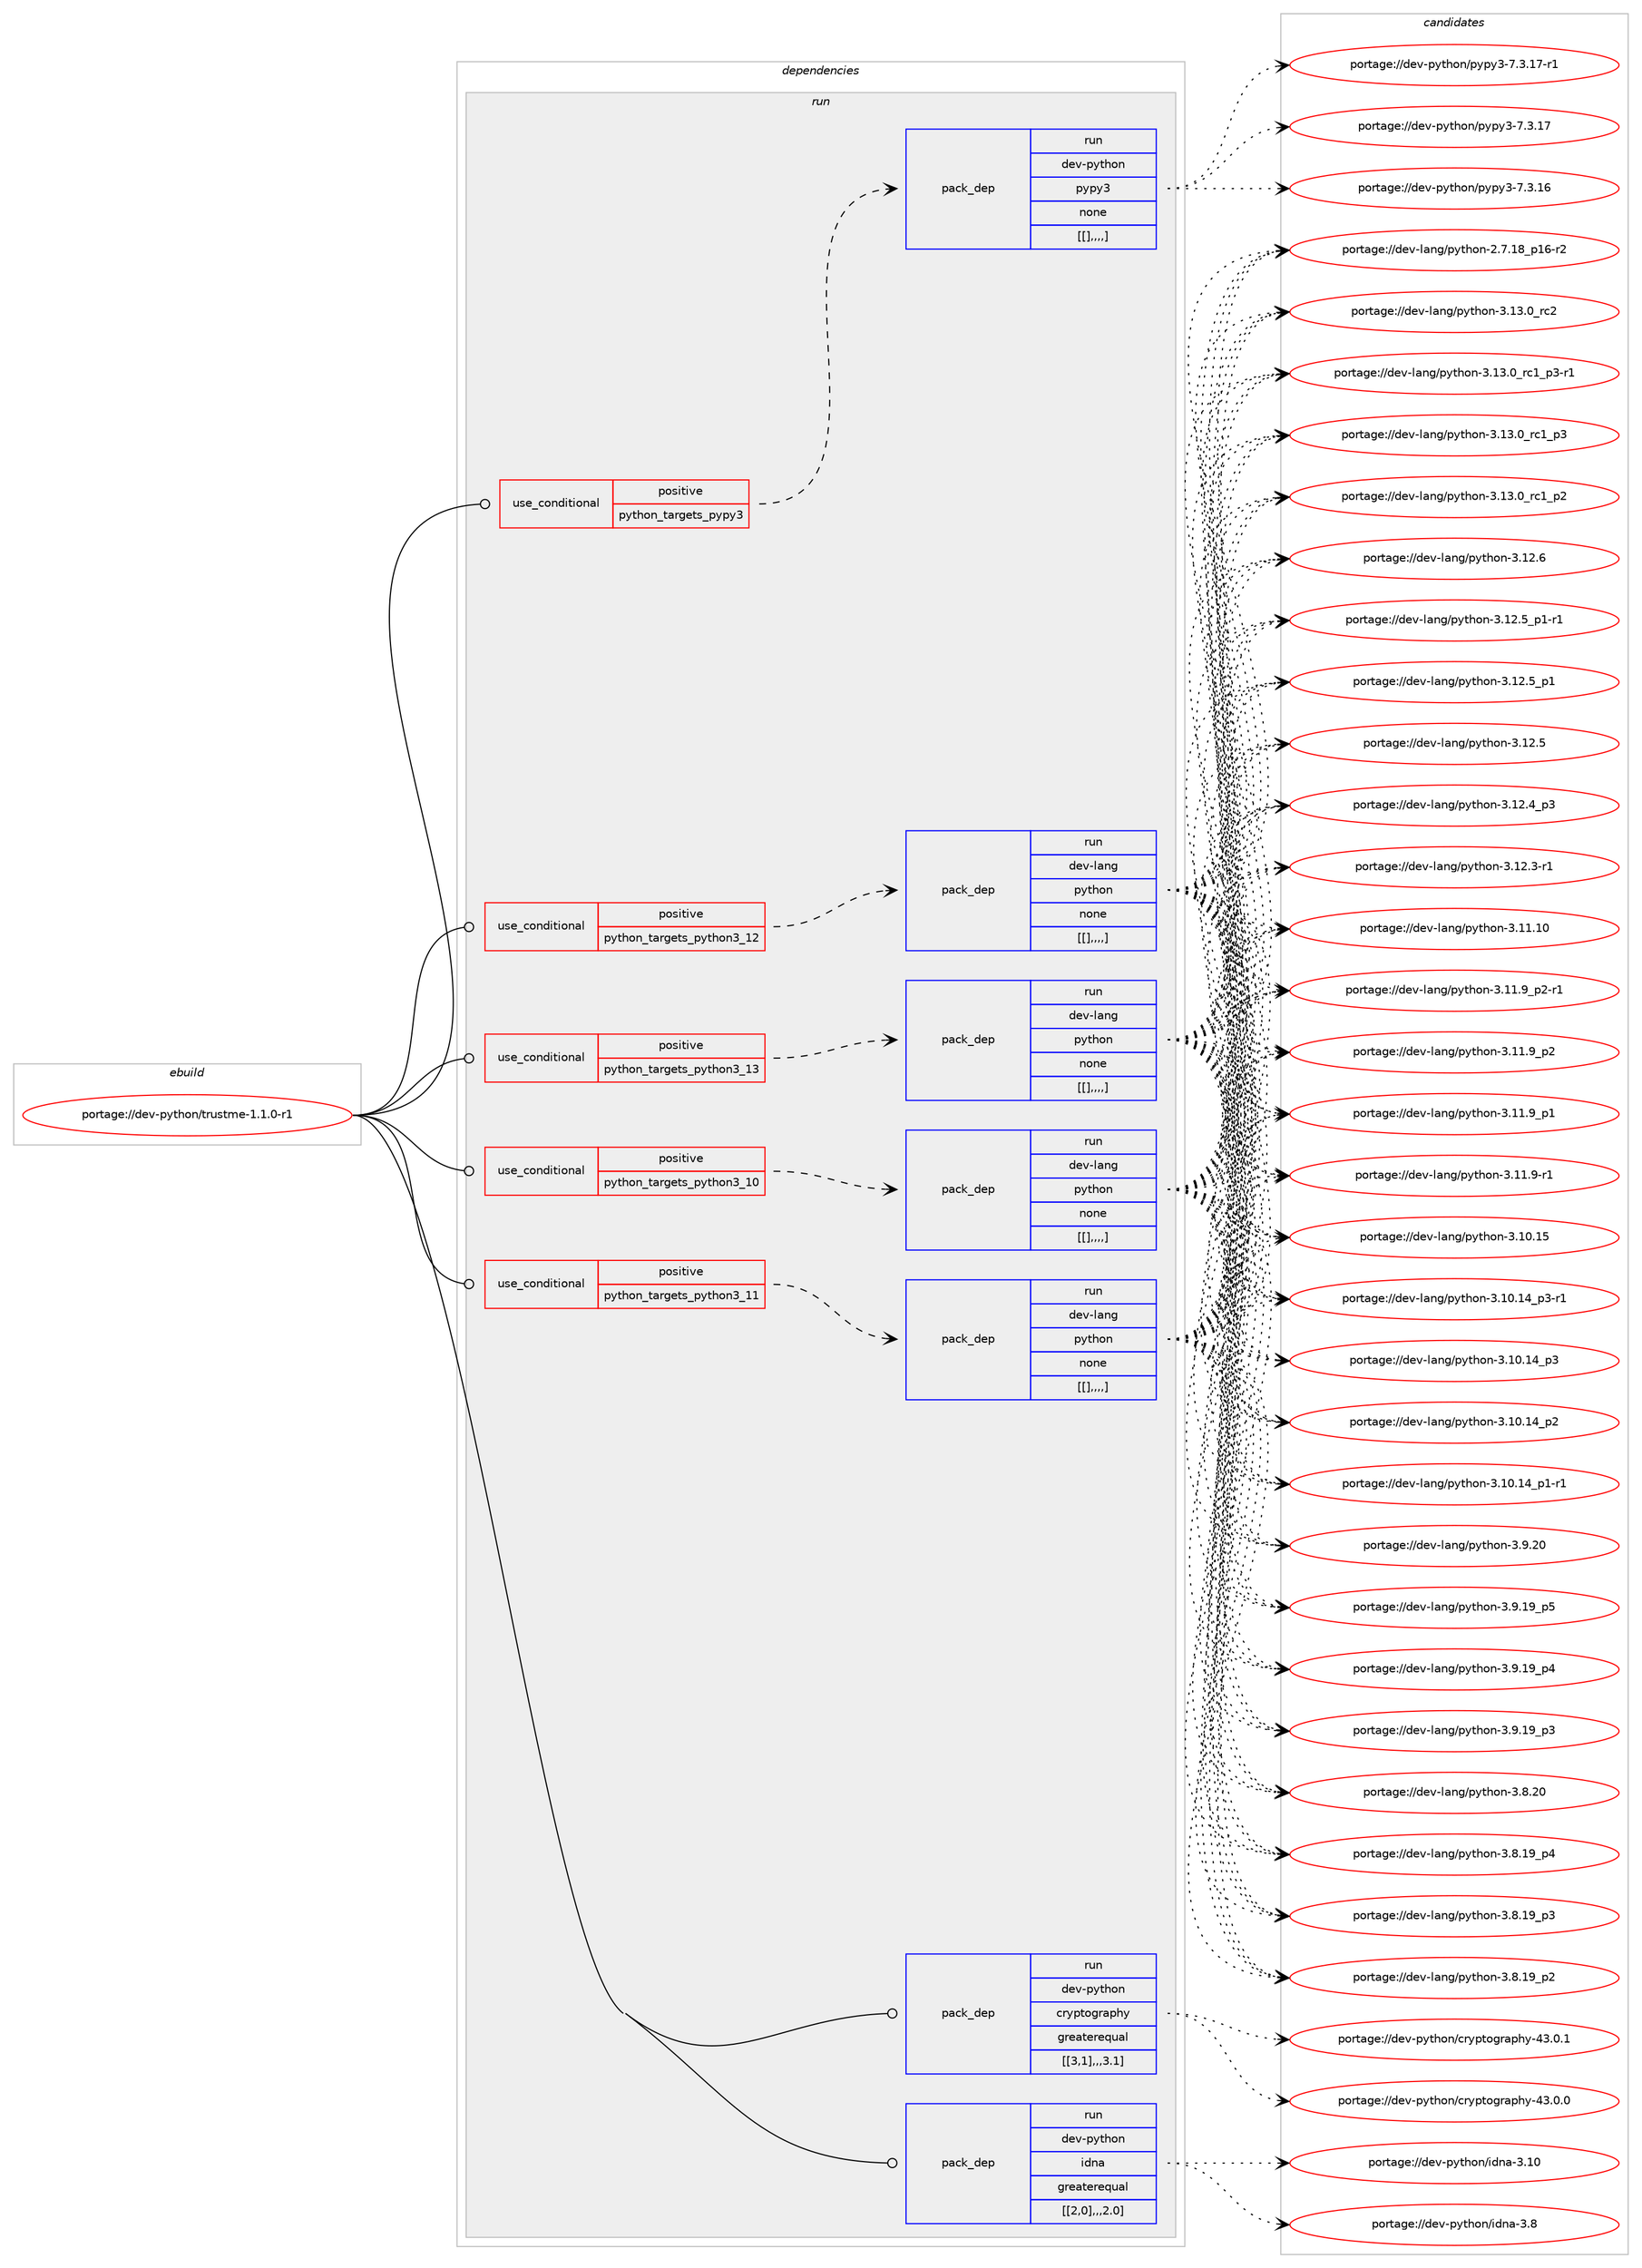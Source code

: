 digraph prolog {

# *************
# Graph options
# *************

newrank=true;
concentrate=true;
compound=true;
graph [rankdir=LR,fontname=Helvetica,fontsize=10,ranksep=1.5];#, ranksep=2.5, nodesep=0.2];
edge  [arrowhead=vee];
node  [fontname=Helvetica,fontsize=10];

# **********
# The ebuild
# **********

subgraph cluster_leftcol {
color=gray;
label=<<i>ebuild</i>>;
id [label="portage://dev-python/trustme-1.1.0-r1", color=red, width=4, href="../dev-python/trustme-1.1.0-r1.svg"];
}

# ****************
# The dependencies
# ****************

subgraph cluster_midcol {
color=gray;
label=<<i>dependencies</i>>;
subgraph cluster_compile {
fillcolor="#eeeeee";
style=filled;
label=<<i>compile</i>>;
}
subgraph cluster_compileandrun {
fillcolor="#eeeeee";
style=filled;
label=<<i>compile and run</i>>;
}
subgraph cluster_run {
fillcolor="#eeeeee";
style=filled;
label=<<i>run</i>>;
subgraph cond41754 {
dependency168496 [label=<<TABLE BORDER="0" CELLBORDER="1" CELLSPACING="0" CELLPADDING="4"><TR><TD ROWSPAN="3" CELLPADDING="10">use_conditional</TD></TR><TR><TD>positive</TD></TR><TR><TD>python_targets_pypy3</TD></TR></TABLE>>, shape=none, color=red];
subgraph pack125476 {
dependency168497 [label=<<TABLE BORDER="0" CELLBORDER="1" CELLSPACING="0" CELLPADDING="4" WIDTH="220"><TR><TD ROWSPAN="6" CELLPADDING="30">pack_dep</TD></TR><TR><TD WIDTH="110">run</TD></TR><TR><TD>dev-python</TD></TR><TR><TD>pypy3</TD></TR><TR><TD>none</TD></TR><TR><TD>[[],,,,]</TD></TR></TABLE>>, shape=none, color=blue];
}
dependency168496:e -> dependency168497:w [weight=20,style="dashed",arrowhead="vee"];
}
id:e -> dependency168496:w [weight=20,style="solid",arrowhead="odot"];
subgraph cond41755 {
dependency168498 [label=<<TABLE BORDER="0" CELLBORDER="1" CELLSPACING="0" CELLPADDING="4"><TR><TD ROWSPAN="3" CELLPADDING="10">use_conditional</TD></TR><TR><TD>positive</TD></TR><TR><TD>python_targets_python3_10</TD></TR></TABLE>>, shape=none, color=red];
subgraph pack125477 {
dependency168499 [label=<<TABLE BORDER="0" CELLBORDER="1" CELLSPACING="0" CELLPADDING="4" WIDTH="220"><TR><TD ROWSPAN="6" CELLPADDING="30">pack_dep</TD></TR><TR><TD WIDTH="110">run</TD></TR><TR><TD>dev-lang</TD></TR><TR><TD>python</TD></TR><TR><TD>none</TD></TR><TR><TD>[[],,,,]</TD></TR></TABLE>>, shape=none, color=blue];
}
dependency168498:e -> dependency168499:w [weight=20,style="dashed",arrowhead="vee"];
}
id:e -> dependency168498:w [weight=20,style="solid",arrowhead="odot"];
subgraph cond41756 {
dependency168500 [label=<<TABLE BORDER="0" CELLBORDER="1" CELLSPACING="0" CELLPADDING="4"><TR><TD ROWSPAN="3" CELLPADDING="10">use_conditional</TD></TR><TR><TD>positive</TD></TR><TR><TD>python_targets_python3_11</TD></TR></TABLE>>, shape=none, color=red];
subgraph pack125478 {
dependency168501 [label=<<TABLE BORDER="0" CELLBORDER="1" CELLSPACING="0" CELLPADDING="4" WIDTH="220"><TR><TD ROWSPAN="6" CELLPADDING="30">pack_dep</TD></TR><TR><TD WIDTH="110">run</TD></TR><TR><TD>dev-lang</TD></TR><TR><TD>python</TD></TR><TR><TD>none</TD></TR><TR><TD>[[],,,,]</TD></TR></TABLE>>, shape=none, color=blue];
}
dependency168500:e -> dependency168501:w [weight=20,style="dashed",arrowhead="vee"];
}
id:e -> dependency168500:w [weight=20,style="solid",arrowhead="odot"];
subgraph cond41757 {
dependency168502 [label=<<TABLE BORDER="0" CELLBORDER="1" CELLSPACING="0" CELLPADDING="4"><TR><TD ROWSPAN="3" CELLPADDING="10">use_conditional</TD></TR><TR><TD>positive</TD></TR><TR><TD>python_targets_python3_12</TD></TR></TABLE>>, shape=none, color=red];
subgraph pack125479 {
dependency168503 [label=<<TABLE BORDER="0" CELLBORDER="1" CELLSPACING="0" CELLPADDING="4" WIDTH="220"><TR><TD ROWSPAN="6" CELLPADDING="30">pack_dep</TD></TR><TR><TD WIDTH="110">run</TD></TR><TR><TD>dev-lang</TD></TR><TR><TD>python</TD></TR><TR><TD>none</TD></TR><TR><TD>[[],,,,]</TD></TR></TABLE>>, shape=none, color=blue];
}
dependency168502:e -> dependency168503:w [weight=20,style="dashed",arrowhead="vee"];
}
id:e -> dependency168502:w [weight=20,style="solid",arrowhead="odot"];
subgraph cond41758 {
dependency168504 [label=<<TABLE BORDER="0" CELLBORDER="1" CELLSPACING="0" CELLPADDING="4"><TR><TD ROWSPAN="3" CELLPADDING="10">use_conditional</TD></TR><TR><TD>positive</TD></TR><TR><TD>python_targets_python3_13</TD></TR></TABLE>>, shape=none, color=red];
subgraph pack125480 {
dependency168505 [label=<<TABLE BORDER="0" CELLBORDER="1" CELLSPACING="0" CELLPADDING="4" WIDTH="220"><TR><TD ROWSPAN="6" CELLPADDING="30">pack_dep</TD></TR><TR><TD WIDTH="110">run</TD></TR><TR><TD>dev-lang</TD></TR><TR><TD>python</TD></TR><TR><TD>none</TD></TR><TR><TD>[[],,,,]</TD></TR></TABLE>>, shape=none, color=blue];
}
dependency168504:e -> dependency168505:w [weight=20,style="dashed",arrowhead="vee"];
}
id:e -> dependency168504:w [weight=20,style="solid",arrowhead="odot"];
subgraph pack125481 {
dependency168506 [label=<<TABLE BORDER="0" CELLBORDER="1" CELLSPACING="0" CELLPADDING="4" WIDTH="220"><TR><TD ROWSPAN="6" CELLPADDING="30">pack_dep</TD></TR><TR><TD WIDTH="110">run</TD></TR><TR><TD>dev-python</TD></TR><TR><TD>cryptography</TD></TR><TR><TD>greaterequal</TD></TR><TR><TD>[[3,1],,,3.1]</TD></TR></TABLE>>, shape=none, color=blue];
}
id:e -> dependency168506:w [weight=20,style="solid",arrowhead="odot"];
subgraph pack125482 {
dependency168507 [label=<<TABLE BORDER="0" CELLBORDER="1" CELLSPACING="0" CELLPADDING="4" WIDTH="220"><TR><TD ROWSPAN="6" CELLPADDING="30">pack_dep</TD></TR><TR><TD WIDTH="110">run</TD></TR><TR><TD>dev-python</TD></TR><TR><TD>idna</TD></TR><TR><TD>greaterequal</TD></TR><TR><TD>[[2,0],,,2.0]</TD></TR></TABLE>>, shape=none, color=blue];
}
id:e -> dependency168507:w [weight=20,style="solid",arrowhead="odot"];
}
}

# **************
# The candidates
# **************

subgraph cluster_choices {
rank=same;
color=gray;
label=<<i>candidates</i>>;

subgraph choice125476 {
color=black;
nodesep=1;
choice100101118451121211161041111104711212111212151455546514649554511449 [label="portage://dev-python/pypy3-7.3.17-r1", color=red, width=4,href="../dev-python/pypy3-7.3.17-r1.svg"];
choice10010111845112121116104111110471121211121215145554651464955 [label="portage://dev-python/pypy3-7.3.17", color=red, width=4,href="../dev-python/pypy3-7.3.17.svg"];
choice10010111845112121116104111110471121211121215145554651464954 [label="portage://dev-python/pypy3-7.3.16", color=red, width=4,href="../dev-python/pypy3-7.3.16.svg"];
dependency168497:e -> choice100101118451121211161041111104711212111212151455546514649554511449:w [style=dotted,weight="100"];
dependency168497:e -> choice10010111845112121116104111110471121211121215145554651464955:w [style=dotted,weight="100"];
dependency168497:e -> choice10010111845112121116104111110471121211121215145554651464954:w [style=dotted,weight="100"];
}
subgraph choice125477 {
color=black;
nodesep=1;
choice10010111845108971101034711212111610411111045514649514648951149950 [label="portage://dev-lang/python-3.13.0_rc2", color=red, width=4,href="../dev-lang/python-3.13.0_rc2.svg"];
choice1001011184510897110103471121211161041111104551464951464895114994995112514511449 [label="portage://dev-lang/python-3.13.0_rc1_p3-r1", color=red, width=4,href="../dev-lang/python-3.13.0_rc1_p3-r1.svg"];
choice100101118451089711010347112121116104111110455146495146489511499499511251 [label="portage://dev-lang/python-3.13.0_rc1_p3", color=red, width=4,href="../dev-lang/python-3.13.0_rc1_p3.svg"];
choice100101118451089711010347112121116104111110455146495146489511499499511250 [label="portage://dev-lang/python-3.13.0_rc1_p2", color=red, width=4,href="../dev-lang/python-3.13.0_rc1_p2.svg"];
choice10010111845108971101034711212111610411111045514649504654 [label="portage://dev-lang/python-3.12.6", color=red, width=4,href="../dev-lang/python-3.12.6.svg"];
choice1001011184510897110103471121211161041111104551464950465395112494511449 [label="portage://dev-lang/python-3.12.5_p1-r1", color=red, width=4,href="../dev-lang/python-3.12.5_p1-r1.svg"];
choice100101118451089711010347112121116104111110455146495046539511249 [label="portage://dev-lang/python-3.12.5_p1", color=red, width=4,href="../dev-lang/python-3.12.5_p1.svg"];
choice10010111845108971101034711212111610411111045514649504653 [label="portage://dev-lang/python-3.12.5", color=red, width=4,href="../dev-lang/python-3.12.5.svg"];
choice100101118451089711010347112121116104111110455146495046529511251 [label="portage://dev-lang/python-3.12.4_p3", color=red, width=4,href="../dev-lang/python-3.12.4_p3.svg"];
choice100101118451089711010347112121116104111110455146495046514511449 [label="portage://dev-lang/python-3.12.3-r1", color=red, width=4,href="../dev-lang/python-3.12.3-r1.svg"];
choice1001011184510897110103471121211161041111104551464949464948 [label="portage://dev-lang/python-3.11.10", color=red, width=4,href="../dev-lang/python-3.11.10.svg"];
choice1001011184510897110103471121211161041111104551464949465795112504511449 [label="portage://dev-lang/python-3.11.9_p2-r1", color=red, width=4,href="../dev-lang/python-3.11.9_p2-r1.svg"];
choice100101118451089711010347112121116104111110455146494946579511250 [label="portage://dev-lang/python-3.11.9_p2", color=red, width=4,href="../dev-lang/python-3.11.9_p2.svg"];
choice100101118451089711010347112121116104111110455146494946579511249 [label="portage://dev-lang/python-3.11.9_p1", color=red, width=4,href="../dev-lang/python-3.11.9_p1.svg"];
choice100101118451089711010347112121116104111110455146494946574511449 [label="portage://dev-lang/python-3.11.9-r1", color=red, width=4,href="../dev-lang/python-3.11.9-r1.svg"];
choice1001011184510897110103471121211161041111104551464948464953 [label="portage://dev-lang/python-3.10.15", color=red, width=4,href="../dev-lang/python-3.10.15.svg"];
choice100101118451089711010347112121116104111110455146494846495295112514511449 [label="portage://dev-lang/python-3.10.14_p3-r1", color=red, width=4,href="../dev-lang/python-3.10.14_p3-r1.svg"];
choice10010111845108971101034711212111610411111045514649484649529511251 [label="portage://dev-lang/python-3.10.14_p3", color=red, width=4,href="../dev-lang/python-3.10.14_p3.svg"];
choice10010111845108971101034711212111610411111045514649484649529511250 [label="portage://dev-lang/python-3.10.14_p2", color=red, width=4,href="../dev-lang/python-3.10.14_p2.svg"];
choice100101118451089711010347112121116104111110455146494846495295112494511449 [label="portage://dev-lang/python-3.10.14_p1-r1", color=red, width=4,href="../dev-lang/python-3.10.14_p1-r1.svg"];
choice10010111845108971101034711212111610411111045514657465048 [label="portage://dev-lang/python-3.9.20", color=red, width=4,href="../dev-lang/python-3.9.20.svg"];
choice100101118451089711010347112121116104111110455146574649579511253 [label="portage://dev-lang/python-3.9.19_p5", color=red, width=4,href="../dev-lang/python-3.9.19_p5.svg"];
choice100101118451089711010347112121116104111110455146574649579511252 [label="portage://dev-lang/python-3.9.19_p4", color=red, width=4,href="../dev-lang/python-3.9.19_p4.svg"];
choice100101118451089711010347112121116104111110455146574649579511251 [label="portage://dev-lang/python-3.9.19_p3", color=red, width=4,href="../dev-lang/python-3.9.19_p3.svg"];
choice10010111845108971101034711212111610411111045514656465048 [label="portage://dev-lang/python-3.8.20", color=red, width=4,href="../dev-lang/python-3.8.20.svg"];
choice100101118451089711010347112121116104111110455146564649579511252 [label="portage://dev-lang/python-3.8.19_p4", color=red, width=4,href="../dev-lang/python-3.8.19_p4.svg"];
choice100101118451089711010347112121116104111110455146564649579511251 [label="portage://dev-lang/python-3.8.19_p3", color=red, width=4,href="../dev-lang/python-3.8.19_p3.svg"];
choice100101118451089711010347112121116104111110455146564649579511250 [label="portage://dev-lang/python-3.8.19_p2", color=red, width=4,href="../dev-lang/python-3.8.19_p2.svg"];
choice100101118451089711010347112121116104111110455046554649569511249544511450 [label="portage://dev-lang/python-2.7.18_p16-r2", color=red, width=4,href="../dev-lang/python-2.7.18_p16-r2.svg"];
dependency168499:e -> choice10010111845108971101034711212111610411111045514649514648951149950:w [style=dotted,weight="100"];
dependency168499:e -> choice1001011184510897110103471121211161041111104551464951464895114994995112514511449:w [style=dotted,weight="100"];
dependency168499:e -> choice100101118451089711010347112121116104111110455146495146489511499499511251:w [style=dotted,weight="100"];
dependency168499:e -> choice100101118451089711010347112121116104111110455146495146489511499499511250:w [style=dotted,weight="100"];
dependency168499:e -> choice10010111845108971101034711212111610411111045514649504654:w [style=dotted,weight="100"];
dependency168499:e -> choice1001011184510897110103471121211161041111104551464950465395112494511449:w [style=dotted,weight="100"];
dependency168499:e -> choice100101118451089711010347112121116104111110455146495046539511249:w [style=dotted,weight="100"];
dependency168499:e -> choice10010111845108971101034711212111610411111045514649504653:w [style=dotted,weight="100"];
dependency168499:e -> choice100101118451089711010347112121116104111110455146495046529511251:w [style=dotted,weight="100"];
dependency168499:e -> choice100101118451089711010347112121116104111110455146495046514511449:w [style=dotted,weight="100"];
dependency168499:e -> choice1001011184510897110103471121211161041111104551464949464948:w [style=dotted,weight="100"];
dependency168499:e -> choice1001011184510897110103471121211161041111104551464949465795112504511449:w [style=dotted,weight="100"];
dependency168499:e -> choice100101118451089711010347112121116104111110455146494946579511250:w [style=dotted,weight="100"];
dependency168499:e -> choice100101118451089711010347112121116104111110455146494946579511249:w [style=dotted,weight="100"];
dependency168499:e -> choice100101118451089711010347112121116104111110455146494946574511449:w [style=dotted,weight="100"];
dependency168499:e -> choice1001011184510897110103471121211161041111104551464948464953:w [style=dotted,weight="100"];
dependency168499:e -> choice100101118451089711010347112121116104111110455146494846495295112514511449:w [style=dotted,weight="100"];
dependency168499:e -> choice10010111845108971101034711212111610411111045514649484649529511251:w [style=dotted,weight="100"];
dependency168499:e -> choice10010111845108971101034711212111610411111045514649484649529511250:w [style=dotted,weight="100"];
dependency168499:e -> choice100101118451089711010347112121116104111110455146494846495295112494511449:w [style=dotted,weight="100"];
dependency168499:e -> choice10010111845108971101034711212111610411111045514657465048:w [style=dotted,weight="100"];
dependency168499:e -> choice100101118451089711010347112121116104111110455146574649579511253:w [style=dotted,weight="100"];
dependency168499:e -> choice100101118451089711010347112121116104111110455146574649579511252:w [style=dotted,weight="100"];
dependency168499:e -> choice100101118451089711010347112121116104111110455146574649579511251:w [style=dotted,weight="100"];
dependency168499:e -> choice10010111845108971101034711212111610411111045514656465048:w [style=dotted,weight="100"];
dependency168499:e -> choice100101118451089711010347112121116104111110455146564649579511252:w [style=dotted,weight="100"];
dependency168499:e -> choice100101118451089711010347112121116104111110455146564649579511251:w [style=dotted,weight="100"];
dependency168499:e -> choice100101118451089711010347112121116104111110455146564649579511250:w [style=dotted,weight="100"];
dependency168499:e -> choice100101118451089711010347112121116104111110455046554649569511249544511450:w [style=dotted,weight="100"];
}
subgraph choice125478 {
color=black;
nodesep=1;
choice10010111845108971101034711212111610411111045514649514648951149950 [label="portage://dev-lang/python-3.13.0_rc2", color=red, width=4,href="../dev-lang/python-3.13.0_rc2.svg"];
choice1001011184510897110103471121211161041111104551464951464895114994995112514511449 [label="portage://dev-lang/python-3.13.0_rc1_p3-r1", color=red, width=4,href="../dev-lang/python-3.13.0_rc1_p3-r1.svg"];
choice100101118451089711010347112121116104111110455146495146489511499499511251 [label="portage://dev-lang/python-3.13.0_rc1_p3", color=red, width=4,href="../dev-lang/python-3.13.0_rc1_p3.svg"];
choice100101118451089711010347112121116104111110455146495146489511499499511250 [label="portage://dev-lang/python-3.13.0_rc1_p2", color=red, width=4,href="../dev-lang/python-3.13.0_rc1_p2.svg"];
choice10010111845108971101034711212111610411111045514649504654 [label="portage://dev-lang/python-3.12.6", color=red, width=4,href="../dev-lang/python-3.12.6.svg"];
choice1001011184510897110103471121211161041111104551464950465395112494511449 [label="portage://dev-lang/python-3.12.5_p1-r1", color=red, width=4,href="../dev-lang/python-3.12.5_p1-r1.svg"];
choice100101118451089711010347112121116104111110455146495046539511249 [label="portage://dev-lang/python-3.12.5_p1", color=red, width=4,href="../dev-lang/python-3.12.5_p1.svg"];
choice10010111845108971101034711212111610411111045514649504653 [label="portage://dev-lang/python-3.12.5", color=red, width=4,href="../dev-lang/python-3.12.5.svg"];
choice100101118451089711010347112121116104111110455146495046529511251 [label="portage://dev-lang/python-3.12.4_p3", color=red, width=4,href="../dev-lang/python-3.12.4_p3.svg"];
choice100101118451089711010347112121116104111110455146495046514511449 [label="portage://dev-lang/python-3.12.3-r1", color=red, width=4,href="../dev-lang/python-3.12.3-r1.svg"];
choice1001011184510897110103471121211161041111104551464949464948 [label="portage://dev-lang/python-3.11.10", color=red, width=4,href="../dev-lang/python-3.11.10.svg"];
choice1001011184510897110103471121211161041111104551464949465795112504511449 [label="portage://dev-lang/python-3.11.9_p2-r1", color=red, width=4,href="../dev-lang/python-3.11.9_p2-r1.svg"];
choice100101118451089711010347112121116104111110455146494946579511250 [label="portage://dev-lang/python-3.11.9_p2", color=red, width=4,href="../dev-lang/python-3.11.9_p2.svg"];
choice100101118451089711010347112121116104111110455146494946579511249 [label="portage://dev-lang/python-3.11.9_p1", color=red, width=4,href="../dev-lang/python-3.11.9_p1.svg"];
choice100101118451089711010347112121116104111110455146494946574511449 [label="portage://dev-lang/python-3.11.9-r1", color=red, width=4,href="../dev-lang/python-3.11.9-r1.svg"];
choice1001011184510897110103471121211161041111104551464948464953 [label="portage://dev-lang/python-3.10.15", color=red, width=4,href="../dev-lang/python-3.10.15.svg"];
choice100101118451089711010347112121116104111110455146494846495295112514511449 [label="portage://dev-lang/python-3.10.14_p3-r1", color=red, width=4,href="../dev-lang/python-3.10.14_p3-r1.svg"];
choice10010111845108971101034711212111610411111045514649484649529511251 [label="portage://dev-lang/python-3.10.14_p3", color=red, width=4,href="../dev-lang/python-3.10.14_p3.svg"];
choice10010111845108971101034711212111610411111045514649484649529511250 [label="portage://dev-lang/python-3.10.14_p2", color=red, width=4,href="../dev-lang/python-3.10.14_p2.svg"];
choice100101118451089711010347112121116104111110455146494846495295112494511449 [label="portage://dev-lang/python-3.10.14_p1-r1", color=red, width=4,href="../dev-lang/python-3.10.14_p1-r1.svg"];
choice10010111845108971101034711212111610411111045514657465048 [label="portage://dev-lang/python-3.9.20", color=red, width=4,href="../dev-lang/python-3.9.20.svg"];
choice100101118451089711010347112121116104111110455146574649579511253 [label="portage://dev-lang/python-3.9.19_p5", color=red, width=4,href="../dev-lang/python-3.9.19_p5.svg"];
choice100101118451089711010347112121116104111110455146574649579511252 [label="portage://dev-lang/python-3.9.19_p4", color=red, width=4,href="../dev-lang/python-3.9.19_p4.svg"];
choice100101118451089711010347112121116104111110455146574649579511251 [label="portage://dev-lang/python-3.9.19_p3", color=red, width=4,href="../dev-lang/python-3.9.19_p3.svg"];
choice10010111845108971101034711212111610411111045514656465048 [label="portage://dev-lang/python-3.8.20", color=red, width=4,href="../dev-lang/python-3.8.20.svg"];
choice100101118451089711010347112121116104111110455146564649579511252 [label="portage://dev-lang/python-3.8.19_p4", color=red, width=4,href="../dev-lang/python-3.8.19_p4.svg"];
choice100101118451089711010347112121116104111110455146564649579511251 [label="portage://dev-lang/python-3.8.19_p3", color=red, width=4,href="../dev-lang/python-3.8.19_p3.svg"];
choice100101118451089711010347112121116104111110455146564649579511250 [label="portage://dev-lang/python-3.8.19_p2", color=red, width=4,href="../dev-lang/python-3.8.19_p2.svg"];
choice100101118451089711010347112121116104111110455046554649569511249544511450 [label="portage://dev-lang/python-2.7.18_p16-r2", color=red, width=4,href="../dev-lang/python-2.7.18_p16-r2.svg"];
dependency168501:e -> choice10010111845108971101034711212111610411111045514649514648951149950:w [style=dotted,weight="100"];
dependency168501:e -> choice1001011184510897110103471121211161041111104551464951464895114994995112514511449:w [style=dotted,weight="100"];
dependency168501:e -> choice100101118451089711010347112121116104111110455146495146489511499499511251:w [style=dotted,weight="100"];
dependency168501:e -> choice100101118451089711010347112121116104111110455146495146489511499499511250:w [style=dotted,weight="100"];
dependency168501:e -> choice10010111845108971101034711212111610411111045514649504654:w [style=dotted,weight="100"];
dependency168501:e -> choice1001011184510897110103471121211161041111104551464950465395112494511449:w [style=dotted,weight="100"];
dependency168501:e -> choice100101118451089711010347112121116104111110455146495046539511249:w [style=dotted,weight="100"];
dependency168501:e -> choice10010111845108971101034711212111610411111045514649504653:w [style=dotted,weight="100"];
dependency168501:e -> choice100101118451089711010347112121116104111110455146495046529511251:w [style=dotted,weight="100"];
dependency168501:e -> choice100101118451089711010347112121116104111110455146495046514511449:w [style=dotted,weight="100"];
dependency168501:e -> choice1001011184510897110103471121211161041111104551464949464948:w [style=dotted,weight="100"];
dependency168501:e -> choice1001011184510897110103471121211161041111104551464949465795112504511449:w [style=dotted,weight="100"];
dependency168501:e -> choice100101118451089711010347112121116104111110455146494946579511250:w [style=dotted,weight="100"];
dependency168501:e -> choice100101118451089711010347112121116104111110455146494946579511249:w [style=dotted,weight="100"];
dependency168501:e -> choice100101118451089711010347112121116104111110455146494946574511449:w [style=dotted,weight="100"];
dependency168501:e -> choice1001011184510897110103471121211161041111104551464948464953:w [style=dotted,weight="100"];
dependency168501:e -> choice100101118451089711010347112121116104111110455146494846495295112514511449:w [style=dotted,weight="100"];
dependency168501:e -> choice10010111845108971101034711212111610411111045514649484649529511251:w [style=dotted,weight="100"];
dependency168501:e -> choice10010111845108971101034711212111610411111045514649484649529511250:w [style=dotted,weight="100"];
dependency168501:e -> choice100101118451089711010347112121116104111110455146494846495295112494511449:w [style=dotted,weight="100"];
dependency168501:e -> choice10010111845108971101034711212111610411111045514657465048:w [style=dotted,weight="100"];
dependency168501:e -> choice100101118451089711010347112121116104111110455146574649579511253:w [style=dotted,weight="100"];
dependency168501:e -> choice100101118451089711010347112121116104111110455146574649579511252:w [style=dotted,weight="100"];
dependency168501:e -> choice100101118451089711010347112121116104111110455146574649579511251:w [style=dotted,weight="100"];
dependency168501:e -> choice10010111845108971101034711212111610411111045514656465048:w [style=dotted,weight="100"];
dependency168501:e -> choice100101118451089711010347112121116104111110455146564649579511252:w [style=dotted,weight="100"];
dependency168501:e -> choice100101118451089711010347112121116104111110455146564649579511251:w [style=dotted,weight="100"];
dependency168501:e -> choice100101118451089711010347112121116104111110455146564649579511250:w [style=dotted,weight="100"];
dependency168501:e -> choice100101118451089711010347112121116104111110455046554649569511249544511450:w [style=dotted,weight="100"];
}
subgraph choice125479 {
color=black;
nodesep=1;
choice10010111845108971101034711212111610411111045514649514648951149950 [label="portage://dev-lang/python-3.13.0_rc2", color=red, width=4,href="../dev-lang/python-3.13.0_rc2.svg"];
choice1001011184510897110103471121211161041111104551464951464895114994995112514511449 [label="portage://dev-lang/python-3.13.0_rc1_p3-r1", color=red, width=4,href="../dev-lang/python-3.13.0_rc1_p3-r1.svg"];
choice100101118451089711010347112121116104111110455146495146489511499499511251 [label="portage://dev-lang/python-3.13.0_rc1_p3", color=red, width=4,href="../dev-lang/python-3.13.0_rc1_p3.svg"];
choice100101118451089711010347112121116104111110455146495146489511499499511250 [label="portage://dev-lang/python-3.13.0_rc1_p2", color=red, width=4,href="../dev-lang/python-3.13.0_rc1_p2.svg"];
choice10010111845108971101034711212111610411111045514649504654 [label="portage://dev-lang/python-3.12.6", color=red, width=4,href="../dev-lang/python-3.12.6.svg"];
choice1001011184510897110103471121211161041111104551464950465395112494511449 [label="portage://dev-lang/python-3.12.5_p1-r1", color=red, width=4,href="../dev-lang/python-3.12.5_p1-r1.svg"];
choice100101118451089711010347112121116104111110455146495046539511249 [label="portage://dev-lang/python-3.12.5_p1", color=red, width=4,href="../dev-lang/python-3.12.5_p1.svg"];
choice10010111845108971101034711212111610411111045514649504653 [label="portage://dev-lang/python-3.12.5", color=red, width=4,href="../dev-lang/python-3.12.5.svg"];
choice100101118451089711010347112121116104111110455146495046529511251 [label="portage://dev-lang/python-3.12.4_p3", color=red, width=4,href="../dev-lang/python-3.12.4_p3.svg"];
choice100101118451089711010347112121116104111110455146495046514511449 [label="portage://dev-lang/python-3.12.3-r1", color=red, width=4,href="../dev-lang/python-3.12.3-r1.svg"];
choice1001011184510897110103471121211161041111104551464949464948 [label="portage://dev-lang/python-3.11.10", color=red, width=4,href="../dev-lang/python-3.11.10.svg"];
choice1001011184510897110103471121211161041111104551464949465795112504511449 [label="portage://dev-lang/python-3.11.9_p2-r1", color=red, width=4,href="../dev-lang/python-3.11.9_p2-r1.svg"];
choice100101118451089711010347112121116104111110455146494946579511250 [label="portage://dev-lang/python-3.11.9_p2", color=red, width=4,href="../dev-lang/python-3.11.9_p2.svg"];
choice100101118451089711010347112121116104111110455146494946579511249 [label="portage://dev-lang/python-3.11.9_p1", color=red, width=4,href="../dev-lang/python-3.11.9_p1.svg"];
choice100101118451089711010347112121116104111110455146494946574511449 [label="portage://dev-lang/python-3.11.9-r1", color=red, width=4,href="../dev-lang/python-3.11.9-r1.svg"];
choice1001011184510897110103471121211161041111104551464948464953 [label="portage://dev-lang/python-3.10.15", color=red, width=4,href="../dev-lang/python-3.10.15.svg"];
choice100101118451089711010347112121116104111110455146494846495295112514511449 [label="portage://dev-lang/python-3.10.14_p3-r1", color=red, width=4,href="../dev-lang/python-3.10.14_p3-r1.svg"];
choice10010111845108971101034711212111610411111045514649484649529511251 [label="portage://dev-lang/python-3.10.14_p3", color=red, width=4,href="../dev-lang/python-3.10.14_p3.svg"];
choice10010111845108971101034711212111610411111045514649484649529511250 [label="portage://dev-lang/python-3.10.14_p2", color=red, width=4,href="../dev-lang/python-3.10.14_p2.svg"];
choice100101118451089711010347112121116104111110455146494846495295112494511449 [label="portage://dev-lang/python-3.10.14_p1-r1", color=red, width=4,href="../dev-lang/python-3.10.14_p1-r1.svg"];
choice10010111845108971101034711212111610411111045514657465048 [label="portage://dev-lang/python-3.9.20", color=red, width=4,href="../dev-lang/python-3.9.20.svg"];
choice100101118451089711010347112121116104111110455146574649579511253 [label="portage://dev-lang/python-3.9.19_p5", color=red, width=4,href="../dev-lang/python-3.9.19_p5.svg"];
choice100101118451089711010347112121116104111110455146574649579511252 [label="portage://dev-lang/python-3.9.19_p4", color=red, width=4,href="../dev-lang/python-3.9.19_p4.svg"];
choice100101118451089711010347112121116104111110455146574649579511251 [label="portage://dev-lang/python-3.9.19_p3", color=red, width=4,href="../dev-lang/python-3.9.19_p3.svg"];
choice10010111845108971101034711212111610411111045514656465048 [label="portage://dev-lang/python-3.8.20", color=red, width=4,href="../dev-lang/python-3.8.20.svg"];
choice100101118451089711010347112121116104111110455146564649579511252 [label="portage://dev-lang/python-3.8.19_p4", color=red, width=4,href="../dev-lang/python-3.8.19_p4.svg"];
choice100101118451089711010347112121116104111110455146564649579511251 [label="portage://dev-lang/python-3.8.19_p3", color=red, width=4,href="../dev-lang/python-3.8.19_p3.svg"];
choice100101118451089711010347112121116104111110455146564649579511250 [label="portage://dev-lang/python-3.8.19_p2", color=red, width=4,href="../dev-lang/python-3.8.19_p2.svg"];
choice100101118451089711010347112121116104111110455046554649569511249544511450 [label="portage://dev-lang/python-2.7.18_p16-r2", color=red, width=4,href="../dev-lang/python-2.7.18_p16-r2.svg"];
dependency168503:e -> choice10010111845108971101034711212111610411111045514649514648951149950:w [style=dotted,weight="100"];
dependency168503:e -> choice1001011184510897110103471121211161041111104551464951464895114994995112514511449:w [style=dotted,weight="100"];
dependency168503:e -> choice100101118451089711010347112121116104111110455146495146489511499499511251:w [style=dotted,weight="100"];
dependency168503:e -> choice100101118451089711010347112121116104111110455146495146489511499499511250:w [style=dotted,weight="100"];
dependency168503:e -> choice10010111845108971101034711212111610411111045514649504654:w [style=dotted,weight="100"];
dependency168503:e -> choice1001011184510897110103471121211161041111104551464950465395112494511449:w [style=dotted,weight="100"];
dependency168503:e -> choice100101118451089711010347112121116104111110455146495046539511249:w [style=dotted,weight="100"];
dependency168503:e -> choice10010111845108971101034711212111610411111045514649504653:w [style=dotted,weight="100"];
dependency168503:e -> choice100101118451089711010347112121116104111110455146495046529511251:w [style=dotted,weight="100"];
dependency168503:e -> choice100101118451089711010347112121116104111110455146495046514511449:w [style=dotted,weight="100"];
dependency168503:e -> choice1001011184510897110103471121211161041111104551464949464948:w [style=dotted,weight="100"];
dependency168503:e -> choice1001011184510897110103471121211161041111104551464949465795112504511449:w [style=dotted,weight="100"];
dependency168503:e -> choice100101118451089711010347112121116104111110455146494946579511250:w [style=dotted,weight="100"];
dependency168503:e -> choice100101118451089711010347112121116104111110455146494946579511249:w [style=dotted,weight="100"];
dependency168503:e -> choice100101118451089711010347112121116104111110455146494946574511449:w [style=dotted,weight="100"];
dependency168503:e -> choice1001011184510897110103471121211161041111104551464948464953:w [style=dotted,weight="100"];
dependency168503:e -> choice100101118451089711010347112121116104111110455146494846495295112514511449:w [style=dotted,weight="100"];
dependency168503:e -> choice10010111845108971101034711212111610411111045514649484649529511251:w [style=dotted,weight="100"];
dependency168503:e -> choice10010111845108971101034711212111610411111045514649484649529511250:w [style=dotted,weight="100"];
dependency168503:e -> choice100101118451089711010347112121116104111110455146494846495295112494511449:w [style=dotted,weight="100"];
dependency168503:e -> choice10010111845108971101034711212111610411111045514657465048:w [style=dotted,weight="100"];
dependency168503:e -> choice100101118451089711010347112121116104111110455146574649579511253:w [style=dotted,weight="100"];
dependency168503:e -> choice100101118451089711010347112121116104111110455146574649579511252:w [style=dotted,weight="100"];
dependency168503:e -> choice100101118451089711010347112121116104111110455146574649579511251:w [style=dotted,weight="100"];
dependency168503:e -> choice10010111845108971101034711212111610411111045514656465048:w [style=dotted,weight="100"];
dependency168503:e -> choice100101118451089711010347112121116104111110455146564649579511252:w [style=dotted,weight="100"];
dependency168503:e -> choice100101118451089711010347112121116104111110455146564649579511251:w [style=dotted,weight="100"];
dependency168503:e -> choice100101118451089711010347112121116104111110455146564649579511250:w [style=dotted,weight="100"];
dependency168503:e -> choice100101118451089711010347112121116104111110455046554649569511249544511450:w [style=dotted,weight="100"];
}
subgraph choice125480 {
color=black;
nodesep=1;
choice10010111845108971101034711212111610411111045514649514648951149950 [label="portage://dev-lang/python-3.13.0_rc2", color=red, width=4,href="../dev-lang/python-3.13.0_rc2.svg"];
choice1001011184510897110103471121211161041111104551464951464895114994995112514511449 [label="portage://dev-lang/python-3.13.0_rc1_p3-r1", color=red, width=4,href="../dev-lang/python-3.13.0_rc1_p3-r1.svg"];
choice100101118451089711010347112121116104111110455146495146489511499499511251 [label="portage://dev-lang/python-3.13.0_rc1_p3", color=red, width=4,href="../dev-lang/python-3.13.0_rc1_p3.svg"];
choice100101118451089711010347112121116104111110455146495146489511499499511250 [label="portage://dev-lang/python-3.13.0_rc1_p2", color=red, width=4,href="../dev-lang/python-3.13.0_rc1_p2.svg"];
choice10010111845108971101034711212111610411111045514649504654 [label="portage://dev-lang/python-3.12.6", color=red, width=4,href="../dev-lang/python-3.12.6.svg"];
choice1001011184510897110103471121211161041111104551464950465395112494511449 [label="portage://dev-lang/python-3.12.5_p1-r1", color=red, width=4,href="../dev-lang/python-3.12.5_p1-r1.svg"];
choice100101118451089711010347112121116104111110455146495046539511249 [label="portage://dev-lang/python-3.12.5_p1", color=red, width=4,href="../dev-lang/python-3.12.5_p1.svg"];
choice10010111845108971101034711212111610411111045514649504653 [label="portage://dev-lang/python-3.12.5", color=red, width=4,href="../dev-lang/python-3.12.5.svg"];
choice100101118451089711010347112121116104111110455146495046529511251 [label="portage://dev-lang/python-3.12.4_p3", color=red, width=4,href="../dev-lang/python-3.12.4_p3.svg"];
choice100101118451089711010347112121116104111110455146495046514511449 [label="portage://dev-lang/python-3.12.3-r1", color=red, width=4,href="../dev-lang/python-3.12.3-r1.svg"];
choice1001011184510897110103471121211161041111104551464949464948 [label="portage://dev-lang/python-3.11.10", color=red, width=4,href="../dev-lang/python-3.11.10.svg"];
choice1001011184510897110103471121211161041111104551464949465795112504511449 [label="portage://dev-lang/python-3.11.9_p2-r1", color=red, width=4,href="../dev-lang/python-3.11.9_p2-r1.svg"];
choice100101118451089711010347112121116104111110455146494946579511250 [label="portage://dev-lang/python-3.11.9_p2", color=red, width=4,href="../dev-lang/python-3.11.9_p2.svg"];
choice100101118451089711010347112121116104111110455146494946579511249 [label="portage://dev-lang/python-3.11.9_p1", color=red, width=4,href="../dev-lang/python-3.11.9_p1.svg"];
choice100101118451089711010347112121116104111110455146494946574511449 [label="portage://dev-lang/python-3.11.9-r1", color=red, width=4,href="../dev-lang/python-3.11.9-r1.svg"];
choice1001011184510897110103471121211161041111104551464948464953 [label="portage://dev-lang/python-3.10.15", color=red, width=4,href="../dev-lang/python-3.10.15.svg"];
choice100101118451089711010347112121116104111110455146494846495295112514511449 [label="portage://dev-lang/python-3.10.14_p3-r1", color=red, width=4,href="../dev-lang/python-3.10.14_p3-r1.svg"];
choice10010111845108971101034711212111610411111045514649484649529511251 [label="portage://dev-lang/python-3.10.14_p3", color=red, width=4,href="../dev-lang/python-3.10.14_p3.svg"];
choice10010111845108971101034711212111610411111045514649484649529511250 [label="portage://dev-lang/python-3.10.14_p2", color=red, width=4,href="../dev-lang/python-3.10.14_p2.svg"];
choice100101118451089711010347112121116104111110455146494846495295112494511449 [label="portage://dev-lang/python-3.10.14_p1-r1", color=red, width=4,href="../dev-lang/python-3.10.14_p1-r1.svg"];
choice10010111845108971101034711212111610411111045514657465048 [label="portage://dev-lang/python-3.9.20", color=red, width=4,href="../dev-lang/python-3.9.20.svg"];
choice100101118451089711010347112121116104111110455146574649579511253 [label="portage://dev-lang/python-3.9.19_p5", color=red, width=4,href="../dev-lang/python-3.9.19_p5.svg"];
choice100101118451089711010347112121116104111110455146574649579511252 [label="portage://dev-lang/python-3.9.19_p4", color=red, width=4,href="../dev-lang/python-3.9.19_p4.svg"];
choice100101118451089711010347112121116104111110455146574649579511251 [label="portage://dev-lang/python-3.9.19_p3", color=red, width=4,href="../dev-lang/python-3.9.19_p3.svg"];
choice10010111845108971101034711212111610411111045514656465048 [label="portage://dev-lang/python-3.8.20", color=red, width=4,href="../dev-lang/python-3.8.20.svg"];
choice100101118451089711010347112121116104111110455146564649579511252 [label="portage://dev-lang/python-3.8.19_p4", color=red, width=4,href="../dev-lang/python-3.8.19_p4.svg"];
choice100101118451089711010347112121116104111110455146564649579511251 [label="portage://dev-lang/python-3.8.19_p3", color=red, width=4,href="../dev-lang/python-3.8.19_p3.svg"];
choice100101118451089711010347112121116104111110455146564649579511250 [label="portage://dev-lang/python-3.8.19_p2", color=red, width=4,href="../dev-lang/python-3.8.19_p2.svg"];
choice100101118451089711010347112121116104111110455046554649569511249544511450 [label="portage://dev-lang/python-2.7.18_p16-r2", color=red, width=4,href="../dev-lang/python-2.7.18_p16-r2.svg"];
dependency168505:e -> choice10010111845108971101034711212111610411111045514649514648951149950:w [style=dotted,weight="100"];
dependency168505:e -> choice1001011184510897110103471121211161041111104551464951464895114994995112514511449:w [style=dotted,weight="100"];
dependency168505:e -> choice100101118451089711010347112121116104111110455146495146489511499499511251:w [style=dotted,weight="100"];
dependency168505:e -> choice100101118451089711010347112121116104111110455146495146489511499499511250:w [style=dotted,weight="100"];
dependency168505:e -> choice10010111845108971101034711212111610411111045514649504654:w [style=dotted,weight="100"];
dependency168505:e -> choice1001011184510897110103471121211161041111104551464950465395112494511449:w [style=dotted,weight="100"];
dependency168505:e -> choice100101118451089711010347112121116104111110455146495046539511249:w [style=dotted,weight="100"];
dependency168505:e -> choice10010111845108971101034711212111610411111045514649504653:w [style=dotted,weight="100"];
dependency168505:e -> choice100101118451089711010347112121116104111110455146495046529511251:w [style=dotted,weight="100"];
dependency168505:e -> choice100101118451089711010347112121116104111110455146495046514511449:w [style=dotted,weight="100"];
dependency168505:e -> choice1001011184510897110103471121211161041111104551464949464948:w [style=dotted,weight="100"];
dependency168505:e -> choice1001011184510897110103471121211161041111104551464949465795112504511449:w [style=dotted,weight="100"];
dependency168505:e -> choice100101118451089711010347112121116104111110455146494946579511250:w [style=dotted,weight="100"];
dependency168505:e -> choice100101118451089711010347112121116104111110455146494946579511249:w [style=dotted,weight="100"];
dependency168505:e -> choice100101118451089711010347112121116104111110455146494946574511449:w [style=dotted,weight="100"];
dependency168505:e -> choice1001011184510897110103471121211161041111104551464948464953:w [style=dotted,weight="100"];
dependency168505:e -> choice100101118451089711010347112121116104111110455146494846495295112514511449:w [style=dotted,weight="100"];
dependency168505:e -> choice10010111845108971101034711212111610411111045514649484649529511251:w [style=dotted,weight="100"];
dependency168505:e -> choice10010111845108971101034711212111610411111045514649484649529511250:w [style=dotted,weight="100"];
dependency168505:e -> choice100101118451089711010347112121116104111110455146494846495295112494511449:w [style=dotted,weight="100"];
dependency168505:e -> choice10010111845108971101034711212111610411111045514657465048:w [style=dotted,weight="100"];
dependency168505:e -> choice100101118451089711010347112121116104111110455146574649579511253:w [style=dotted,weight="100"];
dependency168505:e -> choice100101118451089711010347112121116104111110455146574649579511252:w [style=dotted,weight="100"];
dependency168505:e -> choice100101118451089711010347112121116104111110455146574649579511251:w [style=dotted,weight="100"];
dependency168505:e -> choice10010111845108971101034711212111610411111045514656465048:w [style=dotted,weight="100"];
dependency168505:e -> choice100101118451089711010347112121116104111110455146564649579511252:w [style=dotted,weight="100"];
dependency168505:e -> choice100101118451089711010347112121116104111110455146564649579511251:w [style=dotted,weight="100"];
dependency168505:e -> choice100101118451089711010347112121116104111110455146564649579511250:w [style=dotted,weight="100"];
dependency168505:e -> choice100101118451089711010347112121116104111110455046554649569511249544511450:w [style=dotted,weight="100"];
}
subgraph choice125481 {
color=black;
nodesep=1;
choice1001011184511212111610411111047991141211121161111031149711210412145525146484649 [label="portage://dev-python/cryptography-43.0.1", color=red, width=4,href="../dev-python/cryptography-43.0.1.svg"];
choice1001011184511212111610411111047991141211121161111031149711210412145525146484648 [label="portage://dev-python/cryptography-43.0.0", color=red, width=4,href="../dev-python/cryptography-43.0.0.svg"];
dependency168506:e -> choice1001011184511212111610411111047991141211121161111031149711210412145525146484649:w [style=dotted,weight="100"];
dependency168506:e -> choice1001011184511212111610411111047991141211121161111031149711210412145525146484648:w [style=dotted,weight="100"];
}
subgraph choice125482 {
color=black;
nodesep=1;
choice1001011184511212111610411111047105100110974551464948 [label="portage://dev-python/idna-3.10", color=red, width=4,href="../dev-python/idna-3.10.svg"];
choice10010111845112121116104111110471051001109745514656 [label="portage://dev-python/idna-3.8", color=red, width=4,href="../dev-python/idna-3.8.svg"];
dependency168507:e -> choice1001011184511212111610411111047105100110974551464948:w [style=dotted,weight="100"];
dependency168507:e -> choice10010111845112121116104111110471051001109745514656:w [style=dotted,weight="100"];
}
}

}
